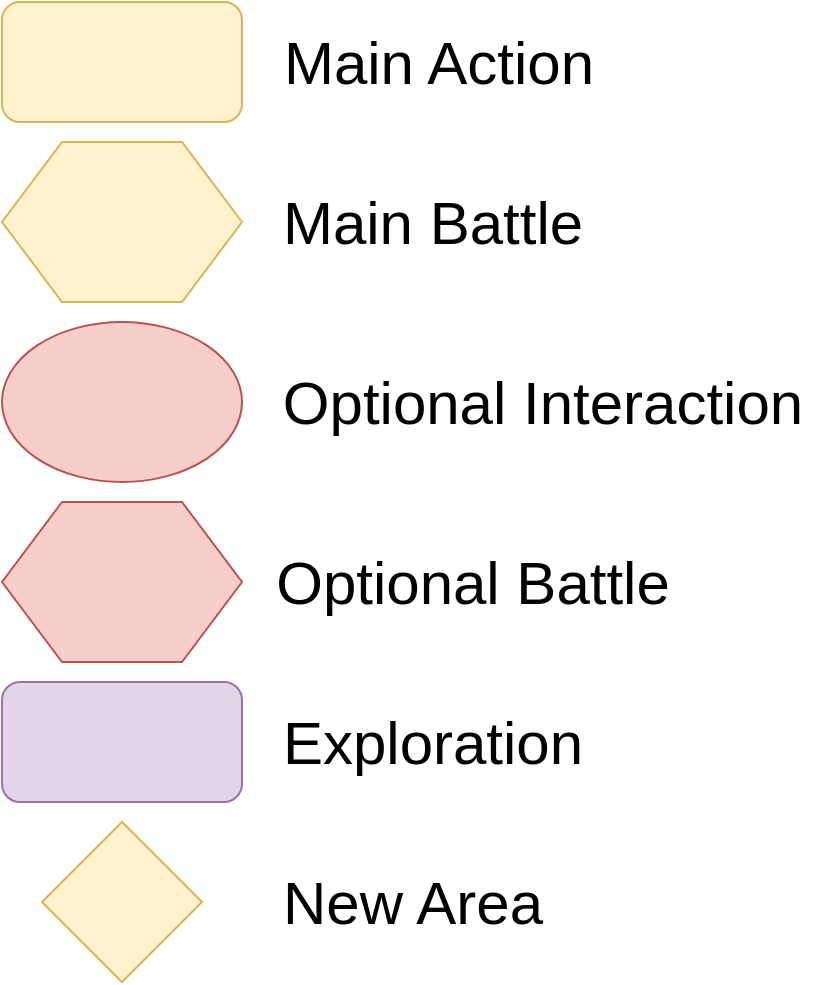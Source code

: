 <mxfile version="12.4.0" type="google" pages="1"><diagram id="8LhUBlFMOlr4BZk_cX7l" name="Page-1"><mxGraphModel dx="1038" dy="548" grid="1" gridSize="10" guides="1" tooltips="1" connect="1" arrows="1" fold="1" page="1" pageScale="1" pageWidth="827" pageHeight="1169" math="0" shadow="0"><root><mxCell id="0"/><mxCell id="1" parent="0"/><mxCell id="MDXHD0vDkWFb5HYxbqOz-1" value="" style="rounded=1;whiteSpace=wrap;html=1;fillColor=#fff2cc;strokeColor=#d6b656;" vertex="1" parent="1"><mxGeometry x="30" y="30" width="120" height="60" as="geometry"/></mxCell><mxCell id="MDXHD0vDkWFb5HYxbqOz-2" value="&lt;font style=&quot;font-size: 30px&quot;&gt;Main Action&lt;/font&gt;" style="text;html=1;align=center;verticalAlign=middle;resizable=0;points=[];;autosize=1;" vertex="1" parent="1"><mxGeometry x="162.5" y="50" width="170" height="20" as="geometry"/></mxCell><mxCell id="MDXHD0vDkWFb5HYxbqOz-3" value="" style="shape=hexagon;perimeter=hexagonPerimeter2;whiteSpace=wrap;html=1;fillColor=#fff2cc;strokeColor=#d6b656;" vertex="1" parent="1"><mxGeometry x="30" y="100" width="120" height="80" as="geometry"/></mxCell><mxCell id="MDXHD0vDkWFb5HYxbqOz-4" value="&lt;font style=&quot;font-size: 30px&quot;&gt;Main Battle&lt;/font&gt;" style="text;html=1;align=center;verticalAlign=middle;resizable=0;points=[];;autosize=1;" vertex="1" parent="1"><mxGeometry x="160" y="130" width="170" height="20" as="geometry"/></mxCell><mxCell id="MDXHD0vDkWFb5HYxbqOz-5" value="" style="ellipse;whiteSpace=wrap;html=1;fillColor=#f8cecc;strokeColor=#b85450;" vertex="1" parent="1"><mxGeometry x="30" y="190" width="120" height="80" as="geometry"/></mxCell><mxCell id="MDXHD0vDkWFb5HYxbqOz-6" value="&lt;font style=&quot;font-size: 30px&quot;&gt;Optional Interaction&lt;/font&gt;" style="text;html=1;align=center;verticalAlign=middle;resizable=0;points=[];;autosize=1;" vertex="1" parent="1"><mxGeometry x="160" y="220" width="280" height="20" as="geometry"/></mxCell><mxCell id="MDXHD0vDkWFb5HYxbqOz-7" value="" style="shape=hexagon;perimeter=hexagonPerimeter2;whiteSpace=wrap;html=1;fillColor=#f8cecc;strokeColor=#b85450;" vertex="1" parent="1"><mxGeometry x="30" y="280" width="120" height="80" as="geometry"/></mxCell><mxCell id="MDXHD0vDkWFb5HYxbqOz-8" value="&lt;font style=&quot;font-size: 30px&quot;&gt;Optional Battle&lt;/font&gt;" style="text;html=1;align=center;verticalAlign=middle;resizable=0;points=[];;autosize=1;" vertex="1" parent="1"><mxGeometry x="160" y="310" width="210" height="20" as="geometry"/></mxCell><mxCell id="MDXHD0vDkWFb5HYxbqOz-9" value="" style="rounded=1;whiteSpace=wrap;html=1;fillColor=#e1d5e7;strokeColor=#9673a6;" vertex="1" parent="1"><mxGeometry x="30" y="370" width="120" height="60" as="geometry"/></mxCell><mxCell id="MDXHD0vDkWFb5HYxbqOz-10" value="&lt;font style=&quot;font-size: 30px&quot;&gt;Exploration&lt;/font&gt;" style="text;html=1;align=center;verticalAlign=middle;resizable=0;points=[];;autosize=1;" vertex="1" parent="1"><mxGeometry x="160" y="390" width="170" height="20" as="geometry"/></mxCell><mxCell id="MDXHD0vDkWFb5HYxbqOz-11" value="" style="rhombus;whiteSpace=wrap;html=1;fillColor=#fff2cc;strokeColor=#d6b656;" vertex="1" parent="1"><mxGeometry x="50" y="440" width="80" height="80" as="geometry"/></mxCell><mxCell id="MDXHD0vDkWFb5HYxbqOz-12" value="&lt;font style=&quot;font-size: 30px&quot;&gt;New Area&lt;/font&gt;" style="text;html=1;align=center;verticalAlign=middle;resizable=0;points=[];;autosize=1;" vertex="1" parent="1"><mxGeometry x="160" y="470" width="150" height="20" as="geometry"/></mxCell></root></mxGraphModel></diagram></mxfile>